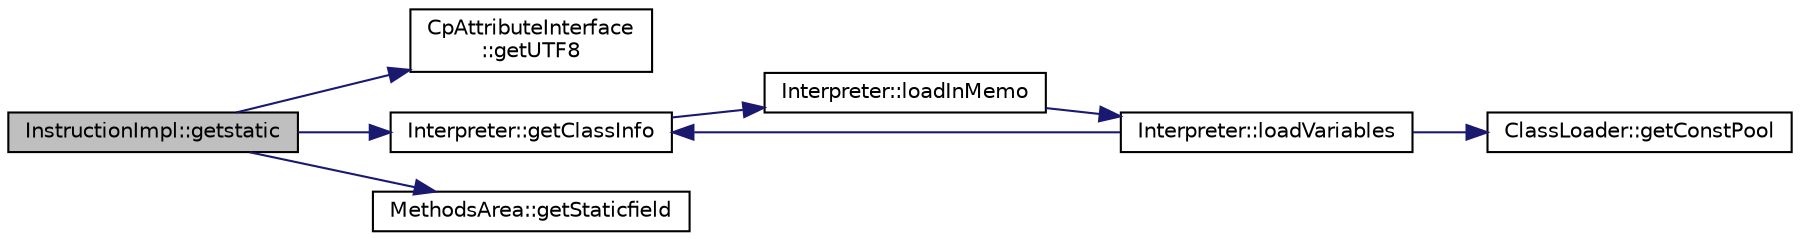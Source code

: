 digraph "InstructionImpl::getstatic"
{
  edge [fontname="Helvetica",fontsize="10",labelfontname="Helvetica",labelfontsize="10"];
  node [fontname="Helvetica",fontsize="10",shape=record];
  rankdir="LR";
  Node1 [label="InstructionImpl::getstatic",height=0.2,width=0.4,color="black", fillcolor="grey75", style="filled", fontcolor="black"];
  Node1 -> Node2 [color="midnightblue",fontsize="10",style="solid",fontname="Helvetica"];
  Node2 [label="CpAttributeInterface\l::getUTF8",height=0.2,width=0.4,color="black", fillcolor="white", style="filled",URL="$struct_cp_attribute_interface.html#a99cabbc15a0af5273a6d324dfbc78f41"];
  Node1 -> Node3 [color="midnightblue",fontsize="10",style="solid",fontname="Helvetica"];
  Node3 [label="Interpreter::getClassInfo",height=0.2,width=0.4,color="black", fillcolor="white", style="filled",URL="$class_interpreter.html#a99a623bb05c66632d0ab034ebaf2cf51"];
  Node3 -> Node4 [color="midnightblue",fontsize="10",style="solid",fontname="Helvetica"];
  Node4 [label="Interpreter::loadInMemo",height=0.2,width=0.4,color="black", fillcolor="white", style="filled",URL="$class_interpreter.html#ab8fa17a7a73d119f3a3113555aef9702"];
  Node4 -> Node5 [color="midnightblue",fontsize="10",style="solid",fontname="Helvetica"];
  Node5 [label="Interpreter::loadVariables",height=0.2,width=0.4,color="black", fillcolor="white", style="filled",URL="$class_interpreter.html#a39a3745e54aa3cee8882075c96ae8b3f"];
  Node5 -> Node6 [color="midnightblue",fontsize="10",style="solid",fontname="Helvetica"];
  Node6 [label="ClassLoader::getConstPool",height=0.2,width=0.4,color="black", fillcolor="white", style="filled",URL="$class_class_loader.html#a8f3dc8367a76e7a4594bd5e8206d3977"];
  Node5 -> Node3 [color="midnightblue",fontsize="10",style="solid",fontname="Helvetica"];
  Node1 -> Node7 [color="midnightblue",fontsize="10",style="solid",fontname="Helvetica"];
  Node7 [label="MethodsArea::getStaticfield",height=0.2,width=0.4,color="black", fillcolor="white", style="filled",URL="$class_methods_area.html#adf2c71d678e710c5fd1c357737b07f5b"];
}
